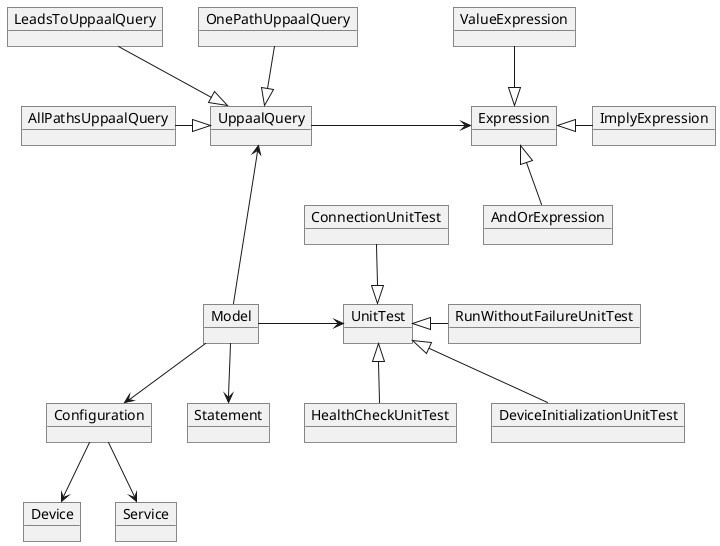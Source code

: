 @startuml
object Model

object Configuration
object Device
object Service

object Statement

object UnitTest
object HealthCheckUnitTest
object ConnectionUnitTest
object DeviceInitializationUnitTest
object RunWithoutFailureUnitTest

object UppaalQuery
object AllPathsUppaalQuery
object OnePathUppaalQuery
object LeadsToUppaalQuery
object Expression
object AndOrExpression
object ImplyExpression
object ValueExpression

Model --> Configuration
Model --> Statement
Model -> UnitTest
Model -up--> UppaalQuery

Configuration --> Device
Configuration --> Service

UnitTest <|-- HealthCheckUnitTest
UnitTest <|-up- ConnectionUnitTest
UnitTest <|-- DeviceInitializationUnitTest
UnitTest <|- RunWithoutFailureUnitTest

UppaalQuery <|-left- AllPathsUppaalQuery
UppaalQuery <|-up- OnePathUppaalQuery
UppaalQuery <|-up- LeadsToUppaalQuery
UppaalQuery -> Expression

Expression <|-- AndOrExpression
Expression <|- ImplyExpression
Expression <|-up- ValueExpression
@enduml